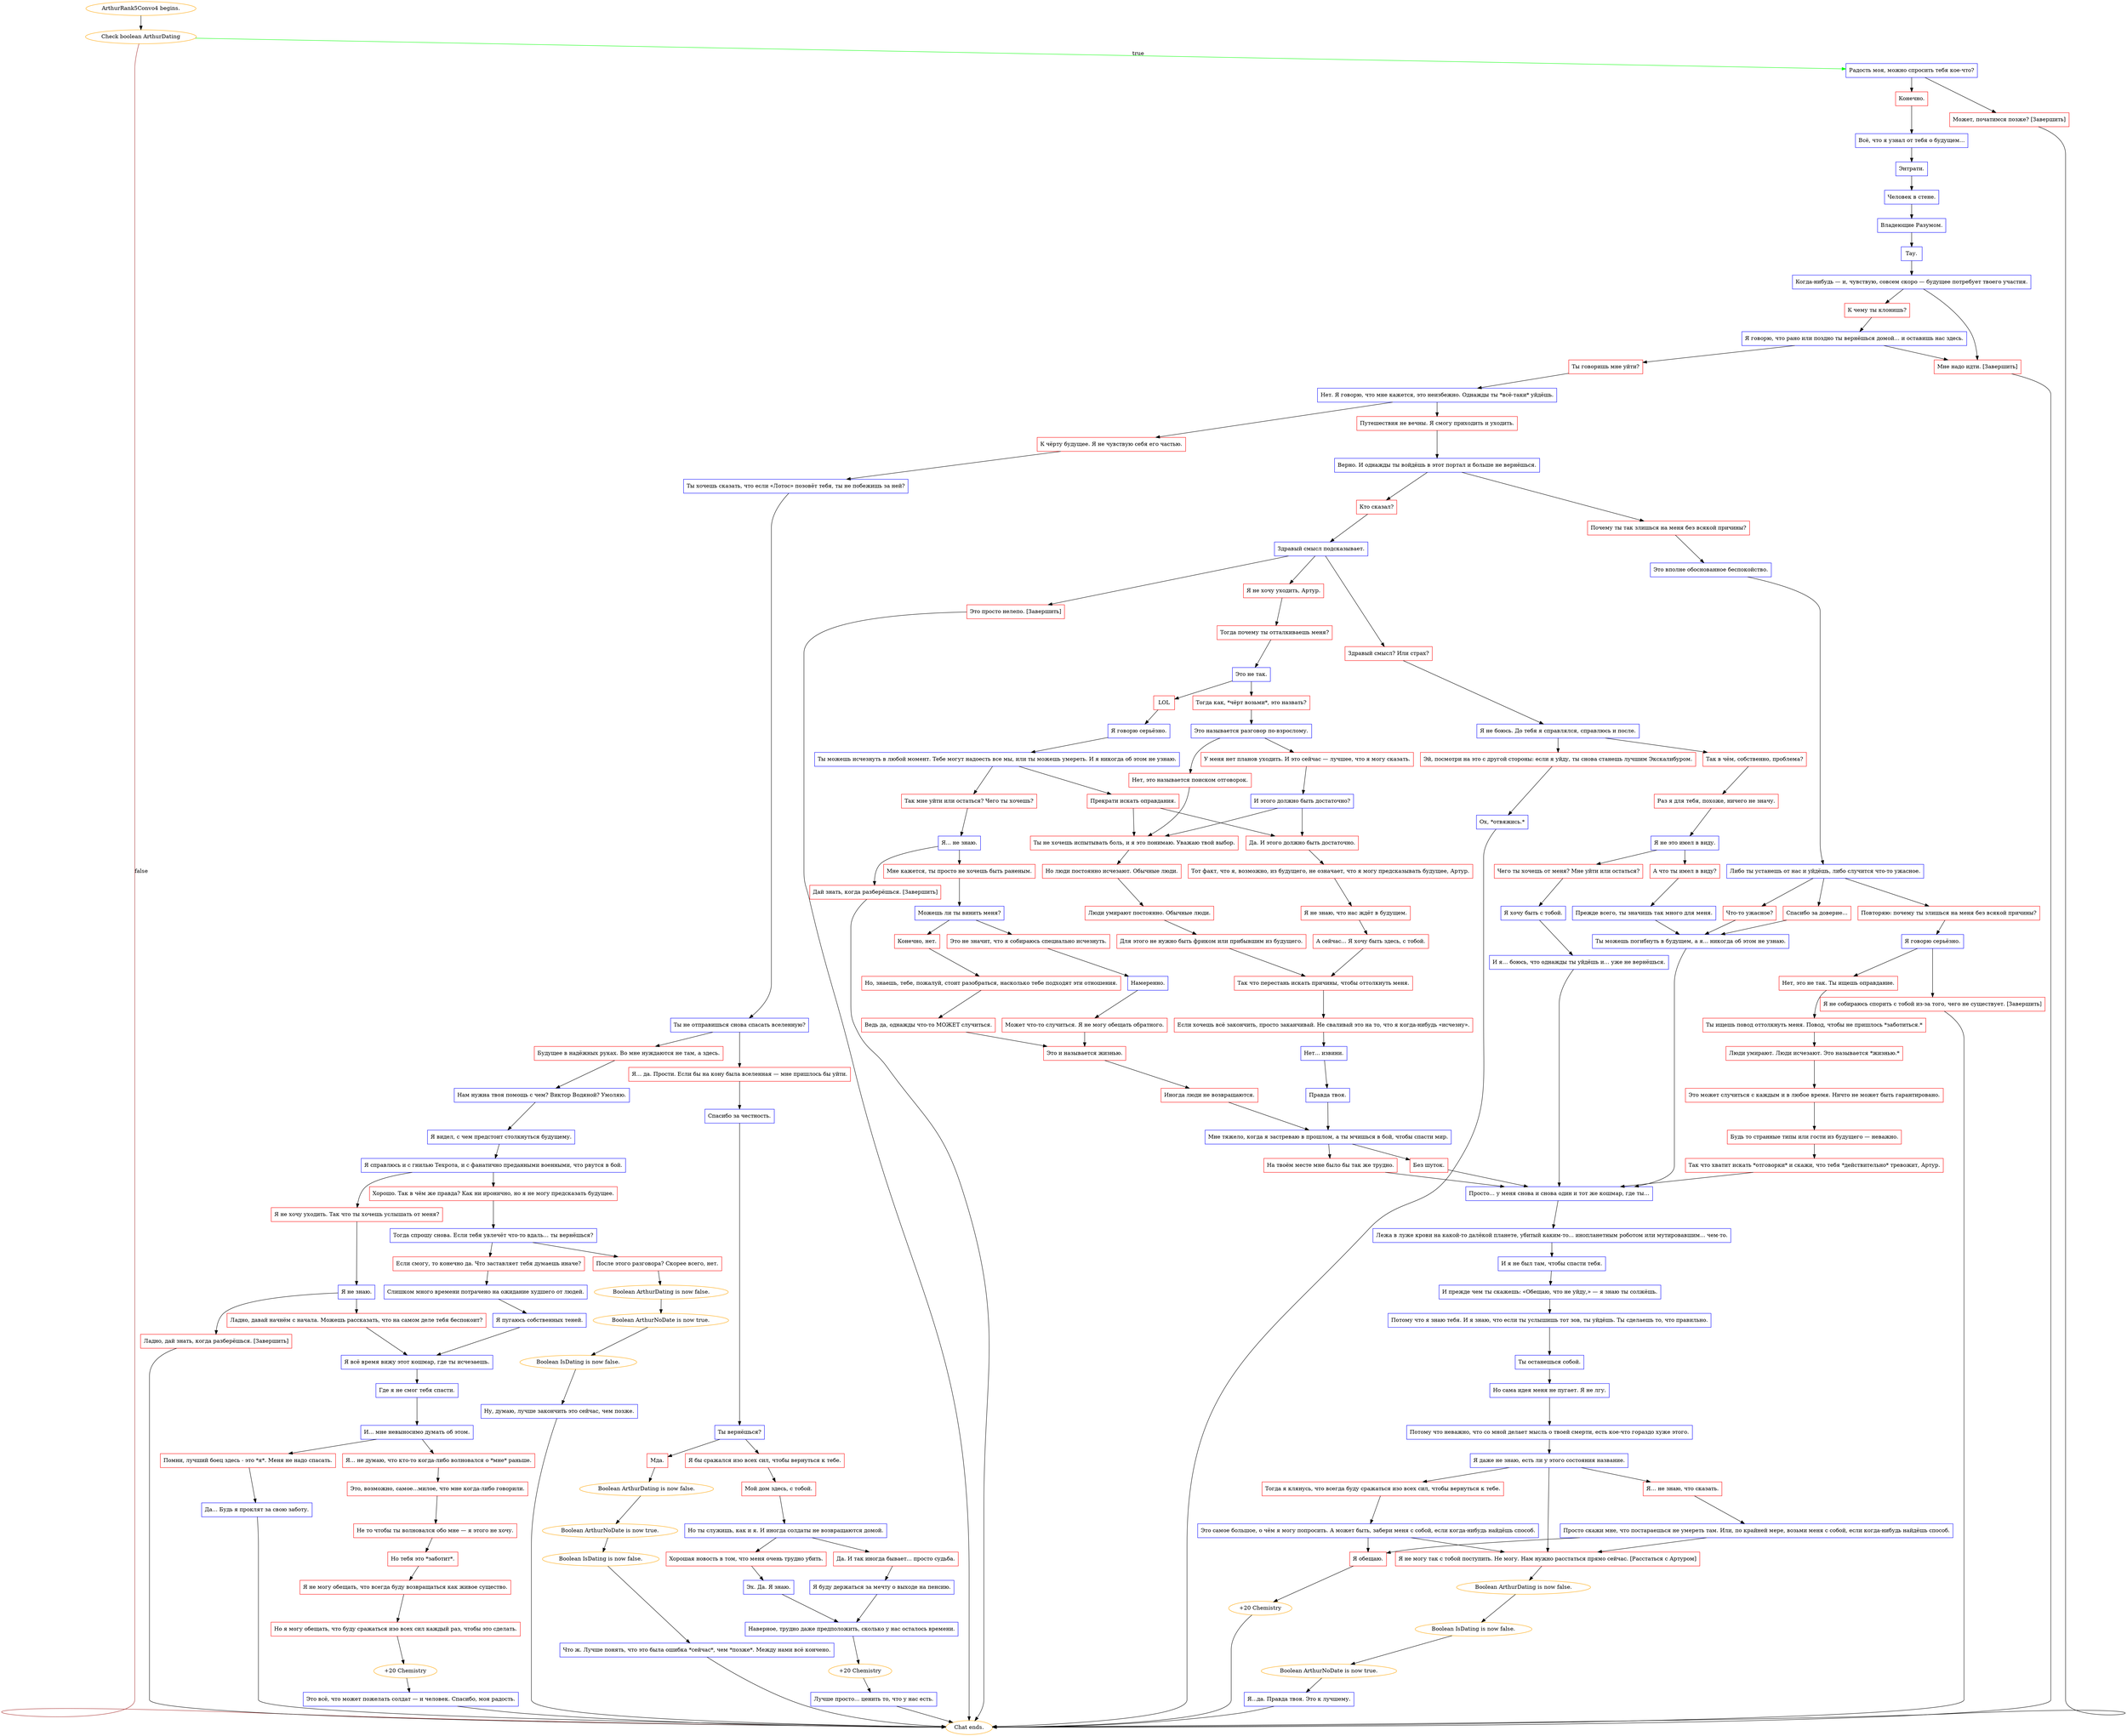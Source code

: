 digraph {
	"ArthurRank5Convo4 begins." [color=orange];
		"ArthurRank5Convo4 begins." -> j2920893703;
	j2920893703 [label="Check boolean ArthurDating",color=orange];
		j2920893703 -> j3700138364 [label=true,color=green];
		j2920893703 -> "Chat ends." [label=false,color=brown];
	j3700138364 [label="Радость моя, можно спросить тебя кое-что?",shape=box,color=blue];
		j3700138364 -> j85227966;
		j3700138364 -> j2334228124;
	"Chat ends." [color=orange];
	j85227966 [label="Конечно.",shape=box,color=red];
		j85227966 -> j11157888;
	j2334228124 [label="Может, початимся позже? [Завершить]",shape=box,color=red];
		j2334228124 -> "Chat ends.";
	j11157888 [label="Всё, что я узнал от тебя о будущем...",shape=box,color=blue];
		j11157888 -> j3869082828;
	j3869082828 [label="Энтрати.",shape=box,color=blue];
		j3869082828 -> j4231412601;
	j4231412601 [label="Человек в стене.",shape=box,color=blue];
		j4231412601 -> j3786165652;
	j3786165652 [label="Владеющие Разумом.",shape=box,color=blue];
		j3786165652 -> j225427387;
	j225427387 [label="Тау.",shape=box,color=blue];
		j225427387 -> j4156927777;
	j4156927777 [label="Когда-нибудь — и, чувствую, совсем скоро — будущее потребует твоего участия.",shape=box,color=blue];
		j4156927777 -> j1747987497;
		j4156927777 -> j207713966;
	j1747987497 [label="К чему ты клонишь?",shape=box,color=red];
		j1747987497 -> j2263734307;
	j207713966 [label="Мне надо идти. [Завершить]",shape=box,color=red];
		j207713966 -> "Chat ends.";
	j2263734307 [label="Я говорю, что рано или поздно ты вернёшься домой… и оставишь нас здесь.",shape=box,color=blue];
		j2263734307 -> j2817943804;
		j2263734307 -> j207713966;
	j2817943804 [label="Ты говоришь мне уйти?",shape=box,color=red];
		j2817943804 -> j3809274609;
	j3809274609 [label="Нет. Я говорю, что мне кажется, это неизбежно. Однажды ты *всё-таки* уйдёшь.",shape=box,color=blue];
		j3809274609 -> j2287792599;
		j3809274609 -> j1562721074;
	j2287792599 [label="Путешествия не вечны. Я смогу приходить и уходить.",shape=box,color=red];
		j2287792599 -> j1752878052;
	j1562721074 [label="К чёрту будущее. Я не чувствую себя его частью.",shape=box,color=red];
		j1562721074 -> j64917172;
	j1752878052 [label="Верно. И однажды ты войдёшь в этот портал и больше не вернёшься.",shape=box,color=blue];
		j1752878052 -> j2305099781;
		j1752878052 -> j2208732264;
	j64917172 [label="Ты хочешь сказать, что если «Лотос» позовёт тебя, ты не побежишь за ней?",shape=box,color=blue];
		j64917172 -> j3204547794;
	j2305099781 [label="Почему ты так злишься на меня без всякой причины?",shape=box,color=red];
		j2305099781 -> j3297913357;
	j2208732264 [label="Кто сказал?",shape=box,color=red];
		j2208732264 -> j3616764753;
	j3204547794 [label="Ты не отправишься снова спасать вселенную?",shape=box,color=blue];
		j3204547794 -> j4094628562;
		j3204547794 -> j4131201559;
	j3297913357 [label="Это вполне обоснованное беспокойство.",shape=box,color=blue];
		j3297913357 -> j2615222340;
	j3616764753 [label="Здравый смысл подсказывает.",shape=box,color=blue];
		j3616764753 -> j4153707050;
		j3616764753 -> j1340590902;
		j3616764753 -> j1609787025;
	j4094628562 [label="Будущее в надёжных руках. Во мне нуждаются не там, а здесь.",shape=box,color=red];
		j4094628562 -> j3913611893;
	j4131201559 [label="Я… да. Прости. Если бы на кону была вселенная — мне пришлось бы уйти.",shape=box,color=red];
		j4131201559 -> j3769658419;
	j2615222340 [label="Либо ты устанешь от нас и уйдёшь, либо случится что-то ужасное.",shape=box,color=blue];
		j2615222340 -> j3071987201;
		j2615222340 -> j882179027;
		j2615222340 -> j3683728558;
	j4153707050 [label="Здравый смысл? Или страх?",shape=box,color=red];
		j4153707050 -> j1057790055;
	j1340590902 [label="Это просто нелепо. [Завершить]",shape=box,color=red];
		j1340590902 -> "Chat ends.";
	j1609787025 [label="Я не хочу уходить, Артур.",shape=box,color=red];
		j1609787025 -> j4069107297;
	j3913611893 [label="Нам нужна твоя помощь с чем? Виктор Водяной? Умоляю.",shape=box,color=blue];
		j3913611893 -> j3846952794;
	j3769658419 [label="Спасибо за честность.",shape=box,color=blue];
		j3769658419 -> j138227520;
	j3071987201 [label="Что-то ужасное?",shape=box,color=red];
		j3071987201 -> j910132099;
	j882179027 [label="Спасибо за доверие...",shape=box,color=red];
		j882179027 -> j910132099;
	j3683728558 [label="Повторяю: почему ты злишься на меня без всякой причины?",shape=box,color=red];
		j3683728558 -> j3887728952;
	j1057790055 [label="Я не боюсь. До тебя я справлялся, справлюсь и после.",shape=box,color=blue];
		j1057790055 -> j1209791306;
		j1057790055 -> j2655111377;
	j4069107297 [label="Тогда почему ты отталкиваешь меня?",shape=box,color=red];
		j4069107297 -> j3522384297;
	j3846952794 [label="Я видел, с чем предстоит столкнуться будущему.",shape=box,color=blue];
		j3846952794 -> j1906044410;
	j138227520 [label="Ты вернёшься?",shape=box,color=blue];
		j138227520 -> j2893734148;
		j138227520 -> j708346510;
	j910132099 [label="Ты можешь погибнуть в будущем, а я... никогда об этом не узнаю.",shape=box,color=blue];
		j910132099 -> j3676825510;
	j3887728952 [label="Я говорю серьёзно.",shape=box,color=blue];
		j3887728952 -> j1614082622;
		j3887728952 -> j1899721648;
	j1209791306 [label="Так в чём, собственно, проблема?",shape=box,color=red];
		j1209791306 -> j3315118742;
	j2655111377 [label="Эй, посмотри на это с другой стороны: если я уйду, ты снова станешь лучшим Экскалибуром.",shape=box,color=red];
		j2655111377 -> j639199775;
	j3522384297 [label="Это не так.",shape=box,color=blue];
		j3522384297 -> j766976222;
		j3522384297 -> j3786800731;
	j1906044410 [label="Я справлюсь и с гнилью Техрота, и с фанатично преданными военными, что рвутся в бой.",shape=box,color=blue];
		j1906044410 -> j1022642159;
		j1906044410 -> j2191259345;
	j2893734148 [label="Я бы сражался изо всех сил, чтобы вернуться к тебе.",shape=box,color=red];
		j2893734148 -> j4060615671;
	j708346510 [label="Мда.",shape=box,color=red];
		j708346510 -> j2689321058;
	j3676825510 [label="Просто… у меня снова и снова один и тот же кошмар, где ты…",shape=box,color=blue];
		j3676825510 -> j1477672940;
	j1614082622 [label="Нет, это не так. Ты ищешь оправдание.",shape=box,color=red];
		j1614082622 -> j2604934326;
	j1899721648 [label="Я не собираюсь спорить с тобой из-за того, чего не существует. [Завершить]",shape=box,color=red];
		j1899721648 -> "Chat ends.";
	j3315118742 [label="Раз я для тебя, похоже, ничего не значу.",shape=box,color=red];
		j3315118742 -> j3058799702;
	j639199775 [label="Ох, *отвяжись.*",shape=box,color=blue];
		j639199775 -> "Chat ends.";
	j766976222 [label="LOL",shape=box,color=red];
		j766976222 -> j646530117;
	j3786800731 [label="Тогда как, *чёрт возьми*, это назвать?",shape=box,color=red];
		j3786800731 -> j3278845665;
	j1022642159 [label="Хорошо. Так в чём же правда? Как ни иронично, но я не могу предсказать будущее.",shape=box,color=red];
		j1022642159 -> j4044546431;
	j2191259345 [label="Я не хочу уходить. Так что ты хочешь услышать от меня?",shape=box,color=red];
		j2191259345 -> j1938723938;
	j4060615671 [label="Мой дом здесь, с тобой.",shape=box,color=red];
		j4060615671 -> j1779743102;
	j2689321058 [label="Boolean ArthurDating is now false.",color=orange];
		j2689321058 -> j425947928;
	j1477672940 [label="Лежа в луже крови на какой-то далёкой планете, убитый каким-то... инопланетным роботом или мутировавшим... чем-то.",shape=box,color=blue];
		j1477672940 -> j3695213124;
	j2604934326 [label="Ты ищешь повод оттолкнуть меня. Повод, чтобы не пришлось *заботиться.*",shape=box,color=red];
		j2604934326 -> j404645940;
	j3058799702 [label="Я не это имел в виду.",shape=box,color=blue];
		j3058799702 -> j4100125422;
		j3058799702 -> j3078046003;
	j646530117 [label="Я говорю серьёзно.",shape=box,color=blue];
		j646530117 -> j3876399675;
	j3278845665 [label="Это называется разговор по-взрослому.",shape=box,color=blue];
		j3278845665 -> j2120616802;
		j3278845665 -> j119315458;
	j4044546431 [label="Тогда спрошу снова. Если тебя увлечёт что-то вдаль… ты вернёшься?",shape=box,color=blue];
		j4044546431 -> j2394227280;
		j4044546431 -> j1570156691;
	j1938723938 [label="Я не знаю.",shape=box,color=blue];
		j1938723938 -> j2521854820;
		j1938723938 -> j554776623;
	j1779743102 [label="Но ты служишь, как и я. И иногда солдаты не возвращаются домой.",shape=box,color=blue];
		j1779743102 -> j2278234642;
		j1779743102 -> j1963832168;
	j425947928 [label="Boolean ArthurNoDate is now true.",color=orange];
		j425947928 -> j2474061193;
	j3695213124 [label="И я не был там, чтобы спасти тебя.",shape=box,color=blue];
		j3695213124 -> j4129820663;
	j404645940 [label="Люди умирают. Люди исчезают. Это называется *жизнью.*",shape=box,color=red];
		j404645940 -> j4178490458;
	j4100125422 [label="Чего ты хочешь от меня? Мне уйти или остаться?",shape=box,color=red];
		j4100125422 -> j741079652;
	j3078046003 [label="А что ты имел в виду?",shape=box,color=red];
		j3078046003 -> j2507020996;
	j3876399675 [label="Ты можешь исчезнуть в любой момент. Тебе могут надоесть все мы, или ты можешь умереть. И я никогда об этом не узнаю.",shape=box,color=blue];
		j3876399675 -> j748514017;
		j3876399675 -> j1272228821;
	j2120616802 [label="Нет, это называется поиском отговорок.",shape=box,color=red];
		j2120616802 -> j1547044777;
	j119315458 [label="У меня нет планов уходить. И это сейчас — лучшее, что я могу сказать.",shape=box,color=red];
		j119315458 -> j4161762134;
	j2394227280 [label="После этого разговора? Скорее всего, нет.",shape=box,color=red];
		j2394227280 -> j883294969;
	j1570156691 [label="Если смогу, то конечно да. Что заставляет тебя думаешь иначе?",shape=box,color=red];
		j1570156691 -> j737330946;
	j2521854820 [label="Ладно, давай начнём с начала. Можешь рассказать, что на самом деле тебя беспокоит?",shape=box,color=red];
		j2521854820 -> j154419177;
	j554776623 [label="Ладно, дай знать, когда разберёшься. [Завершить]",shape=box,color=red];
		j554776623 -> "Chat ends.";
	j2278234642 [label="Да. И так иногда бывает... просто судьба.",shape=box,color=red];
		j2278234642 -> j3302902869;
	j1963832168 [label="Хорошая новость в том, что меня очень трудно убить.",shape=box,color=red];
		j1963832168 -> j322994182;
	j2474061193 [label="Boolean IsDating is now false.",color=orange];
		j2474061193 -> j4289746709;
	j4129820663 [label="И прежде чем ты скажешь: «Обещаю, что не уйду,» — я знаю ты солжёшь.",shape=box,color=blue];
		j4129820663 -> j2843773173;
	j4178490458 [label="Это может случиться с каждым и в любое время. Ничто не может быть гарантировано.",shape=box,color=red];
		j4178490458 -> j1503986274;
	j741079652 [label="Я хочу быть с тобой.",shape=box,color=blue];
		j741079652 -> j2041937993;
	j2507020996 [label="Прежде всего, ты значишь так много для меня.",shape=box,color=blue];
		j2507020996 -> j910132099;
	j748514017 [label="Прекрати искать оправдания.",shape=box,color=red];
		j748514017 -> j1005263061;
		j748514017 -> j1547044777;
	j1272228821 [label="Так мне уйти или остаться? Чего ты хочешь?",shape=box,color=red];
		j1272228821 -> j1810192780;
	j1547044777 [label="Ты не хочешь испытывать боль, и я это понимаю. Уважаю твой выбор.",shape=box,color=red];
		j1547044777 -> j133415964;
	j4161762134 [label="И этого должно быть достаточно?",shape=box,color=blue];
		j4161762134 -> j1005263061;
		j4161762134 -> j1547044777;
	j883294969 [label="Boolean ArthurDating is now false.",color=orange];
		j883294969 -> j974424857;
	j737330946 [label="Слишком много времени потрачено на ожидание худшего от людей.",shape=box,color=blue];
		j737330946 -> j545285431;
	j154419177 [label="Я всё время вижу этот кошмар, где ты исчезаешь.",shape=box,color=blue];
		j154419177 -> j1288416020;
	j3302902869 [label="Я буду держаться за мечту о выходе на пенсию.",shape=box,color=blue];
		j3302902869 -> j4092382312;
	j322994182 [label="Эх. Да. Я знаю.",shape=box,color=blue];
		j322994182 -> j4092382312;
	j4289746709 [label="Что ж. Лучше понять, что это была ошибка *сейчас*, чем *позже*. Между нами всё кончено.",shape=box,color=blue];
		j4289746709 -> "Chat ends.";
	j2843773173 [label="Потому что я знаю тебя. И я знаю, что если ты услышишь тот зов, ты уйдёшь. Ты сделаешь то, что правильно.",shape=box,color=blue];
		j2843773173 -> j4191825681;
	j1503986274 [label="Будь то странные типы или гости из будущего — неважно.",shape=box,color=red];
		j1503986274 -> j521009709;
	j2041937993 [label="И я… боюсь, что однажды ты уйдёшь и… уже не вернёшься.",shape=box,color=blue];
		j2041937993 -> j3676825510;
	j1005263061 [label="Да. И этого должно быть достаточно.",shape=box,color=red];
		j1005263061 -> j1259479723;
	j1810192780 [label="Я... не знаю.",shape=box,color=blue];
		j1810192780 -> j1356723229;
		j1810192780 -> j57406056;
	j133415964 [label="Но люди постоянно исчезают. Обычные люди.",shape=box,color=red];
		j133415964 -> j3049543080;
	j974424857 [label="Boolean ArthurNoDate is now true.",color=orange];
		j974424857 -> j1961625278;
	j545285431 [label="Я пугаюсь собственных теней.",shape=box,color=blue];
		j545285431 -> j154419177;
	j1288416020 [label="Где я не смог тебя спасти.",shape=box,color=blue];
		j1288416020 -> j2757044861;
	j4092382312 [label="Наверное, трудно даже предположить, сколько у нас осталось времени.",shape=box,color=blue];
		j4092382312 -> j1468650703;
	j4191825681 [label="Ты останешься собой.",shape=box,color=blue];
		j4191825681 -> j975324858;
	j521009709 [label="Так что хватит искать *отговорки* и скажи, что тебя *действительно* тревожит, Артур.",shape=box,color=red];
		j521009709 -> j3676825510;
	j1259479723 [label="Тот факт, что я, возможно, из будущего, не означает, что я могу предсказывать будущее, Артур.",shape=box,color=red];
		j1259479723 -> j2865589776;
	j1356723229 [label="Мне кажется, ты просто не хочешь быть раненым.",shape=box,color=red];
		j1356723229 -> j1545932420;
	j57406056 [label="Дай знать, когда разберёшься. [Завершить]",shape=box,color=red];
		j57406056 -> "Chat ends.";
	j3049543080 [label="Люди умирают постоянно. Обычные люди.",shape=box,color=red];
		j3049543080 -> j3275677919;
	j1961625278 [label="Boolean IsDating is now false.",color=orange];
		j1961625278 -> j1665834906;
	j2757044861 [label="И... мне невыносимо думать об этом.",shape=box,color=blue];
		j2757044861 -> j3464556144;
		j2757044861 -> j3971141997;
	j1468650703 [label="+20 Chemistry",color=orange];
		j1468650703 -> j2288825458;
	j975324858 [label="Но сама идея меня не пугает. Я не лгу.",shape=box,color=blue];
		j975324858 -> j3169705538;
	j2865589776 [label="Я не знаю, что нас ждёт в будущем.",shape=box,color=red];
		j2865589776 -> j97986947;
	j1545932420 [label="Можешь ли ты винить меня?",shape=box,color=blue];
		j1545932420 -> j4031332198;
		j1545932420 -> j3261559632;
	j3275677919 [label="Для этого не нужно быть фриком или прибывшим из будущего.",shape=box,color=red];
		j3275677919 -> j2574745812;
	j1665834906 [label="Ну, думаю, лучше закончить это сейчас, чем позже.",shape=box,color=blue];
		j1665834906 -> "Chat ends.";
	j3464556144 [label="Я... не думаю, что кто-то когда-либо волновался о *мне* раньше.",shape=box,color=red];
		j3464556144 -> j2966058207;
	j3971141997 [label="Помни, лучший боец здесь - это *я*. Меня не надо спасать.",shape=box,color=red];
		j3971141997 -> j2340331053;
	j2288825458 [label="Лучше просто... ценить то, что у нас есть.",shape=box,color=blue];
		j2288825458 -> "Chat ends.";
	j3169705538 [label="Потому что неважно, что со мной делает мысль о твоей смерти, есть кое-что гораздо хуже этого.",shape=box,color=blue];
		j3169705538 -> j3481564488;
	j97986947 [label="А сейчас... Я хочу быть здесь, с тобой.",shape=box,color=red];
		j97986947 -> j2574745812;
	j4031332198 [label="Конечно, нет.",shape=box,color=red];
		j4031332198 -> j3660198815;
	j3261559632 [label="Это не значит, что я собираюсь специально исчезнуть.",shape=box,color=red];
		j3261559632 -> j1958655023;
	j2574745812 [label="Так что перестань искать причины, чтобы оттолкнуть меня.",shape=box,color=red];
		j2574745812 -> j984242678;
	j2966058207 [label="Это, возможно, самое...милое, что мне когда-либо говорили.",shape=box,color=red];
		j2966058207 -> j1814788149;
	j2340331053 [label="Да... Будь я проклят за свою заботу.",shape=box,color=blue];
		j2340331053 -> "Chat ends.";
	j3481564488 [label="Я даже не знаю, есть ли у этого состояния название.",shape=box,color=blue];
		j3481564488 -> j1669743316;
		j3481564488 -> j2860041637;
		j3481564488 -> j4260135970;
	j3660198815 [label="Но, знаешь, тебе, пожалуй, стоит разобраться, насколько тебе подходят эти отношения.",shape=box,color=red];
		j3660198815 -> j3224042664;
	j1958655023 [label="Намеренно.",shape=box,color=blue];
		j1958655023 -> j2079610044;
	j984242678 [label="Если хочешь всё закончить, просто заканчивай. Не сваливай это на то, что я когда-нибудь «исчезну».",shape=box,color=red];
		j984242678 -> j1716004406;
	j1814788149 [label="Не то чтобы ты волновался обо мне — я этого не хочу.",shape=box,color=red];
		j1814788149 -> j3833719085;
	j1669743316 [label="Тогда я клянусь, что всегда буду сражаться изо всех сил, чтобы вернуться к тебе.",shape=box,color=red];
		j1669743316 -> j787795257;
	j2860041637 [label="Я… не знаю, что сказать.",shape=box,color=red];
		j2860041637 -> j2218896057;
	j4260135970 [label="Я не могу так с тобой поступить. Не могу. Нам нужно расстаться прямо сейчас. [Расстаться с Артуром]",shape=box,color=red];
		j4260135970 -> j4205338371;
	j3224042664 [label="Ведь да, однажды что-то МОЖЕТ случиться.",shape=box,color=red];
		j3224042664 -> j3197284529;
	j2079610044 [label="Может что-то случиться. Я не могу обещать обратного.",shape=box,color=red];
		j2079610044 -> j3197284529;
	j1716004406 [label="Нет... извини.",shape=box,color=blue];
		j1716004406 -> j3556014565;
	j3833719085 [label="Но тебя это *заботит*.",shape=box,color=red];
		j3833719085 -> j2310353888;
	j787795257 [label="Это самое большое, о чём я могу попросить. А может быть, забери меня с собой, если когда-нибудь найдёшь способ.",shape=box,color=blue];
		j787795257 -> j1368168989;
		j787795257 -> j4260135970;
	j2218896057 [label="Просто скажи мне, что постараешься не умереть там. Или, по крайней мере, возьми меня с собой, если когда-нибудь найдёшь способ.",shape=box,color=blue];
		j2218896057 -> j1368168989;
		j2218896057 -> j4260135970;
	j4205338371 [label="Boolean ArthurDating is now false.",color=orange];
		j4205338371 -> j3841277853;
	j3197284529 [label="Это и называется жизнью.",shape=box,color=red];
		j3197284529 -> j1450968603;
	j3556014565 [label="Правда твоя.",shape=box,color=blue];
		j3556014565 -> j1476625897;
	j2310353888 [label="Я не могу обещать, что всегда буду возвращаться как живое существо.",shape=box,color=red];
		j2310353888 -> j224781023;
	j1368168989 [label="Я обещаю.",shape=box,color=red];
		j1368168989 -> j367054140;
	j3841277853 [label="Boolean IsDating is now false.",color=orange];
		j3841277853 -> j1411611541;
	j1450968603 [label="Иногда люди не возвращаются.",shape=box,color=red];
		j1450968603 -> j1476625897;
	j1476625897 [label="Мне тяжело, когда я застреваю в прошлом, а ты мчишься в бой, чтобы спасти мир.",shape=box,color=blue];
		j1476625897 -> j3497058019;
		j1476625897 -> j3835680029;
	j224781023 [label="Но я могу обещать, что буду сражаться изо всех сил каждый раз, чтобы это сделать.",shape=box,color=red];
		j224781023 -> j3506049046;
	j367054140 [label="+20 Chemistry",color=orange];
		j367054140 -> "Chat ends.";
	j1411611541 [label="Boolean ArthurNoDate is now true.",color=orange];
		j1411611541 -> j2321543763;
	j3497058019 [label="Без шуток.",shape=box,color=red];
		j3497058019 -> j3676825510;
	j3835680029 [label="На твоём месте мне было бы так же трудно.",shape=box,color=red];
		j3835680029 -> j3676825510;
	j3506049046 [label="+20 Chemistry",color=orange];
		j3506049046 -> j714779443;
	j2321543763 [label="Я...да. Правда твоя. Это к лучшему.",shape=box,color=blue];
		j2321543763 -> "Chat ends.";
	j714779443 [label="Это всё, что может пожелать солдат — и человек. Спасибо, моя радость.",shape=box,color=blue];
		j714779443 -> "Chat ends.";
}